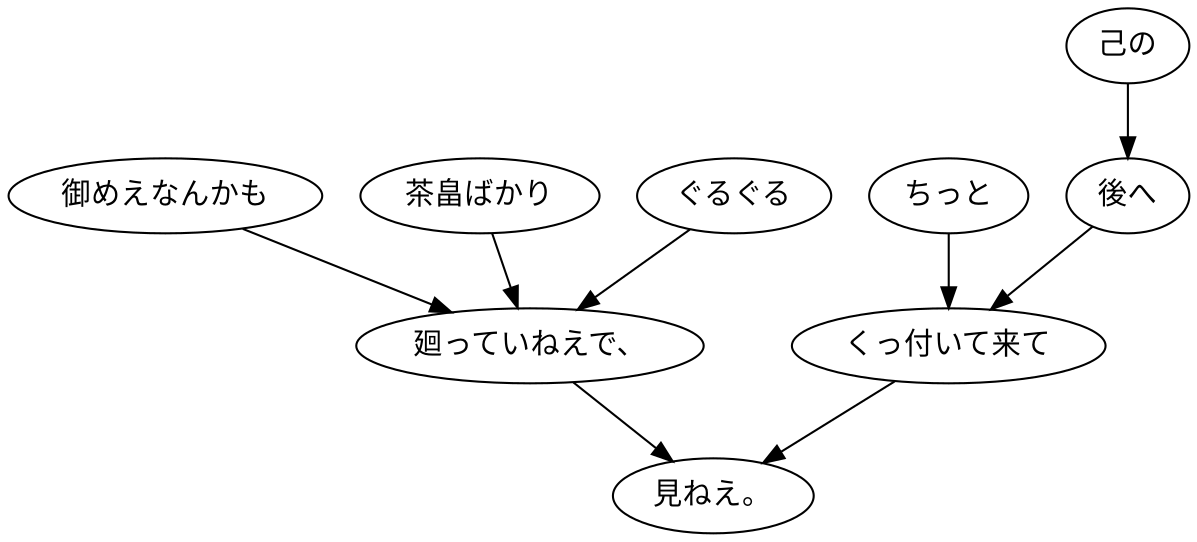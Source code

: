 digraph graph224 {
	node0 [label="御めえなんかも"];
	node1 [label="茶畠ばかり"];
	node2 [label="ぐるぐる"];
	node3 [label="廻っていねえで、"];
	node4 [label="ちっと"];
	node5 [label="己の"];
	node6 [label="後へ"];
	node7 [label="くっ付いて来て"];
	node8 [label="見ねえ。"];
	node0 -> node3;
	node1 -> node3;
	node2 -> node3;
	node3 -> node8;
	node4 -> node7;
	node5 -> node6;
	node6 -> node7;
	node7 -> node8;
}
